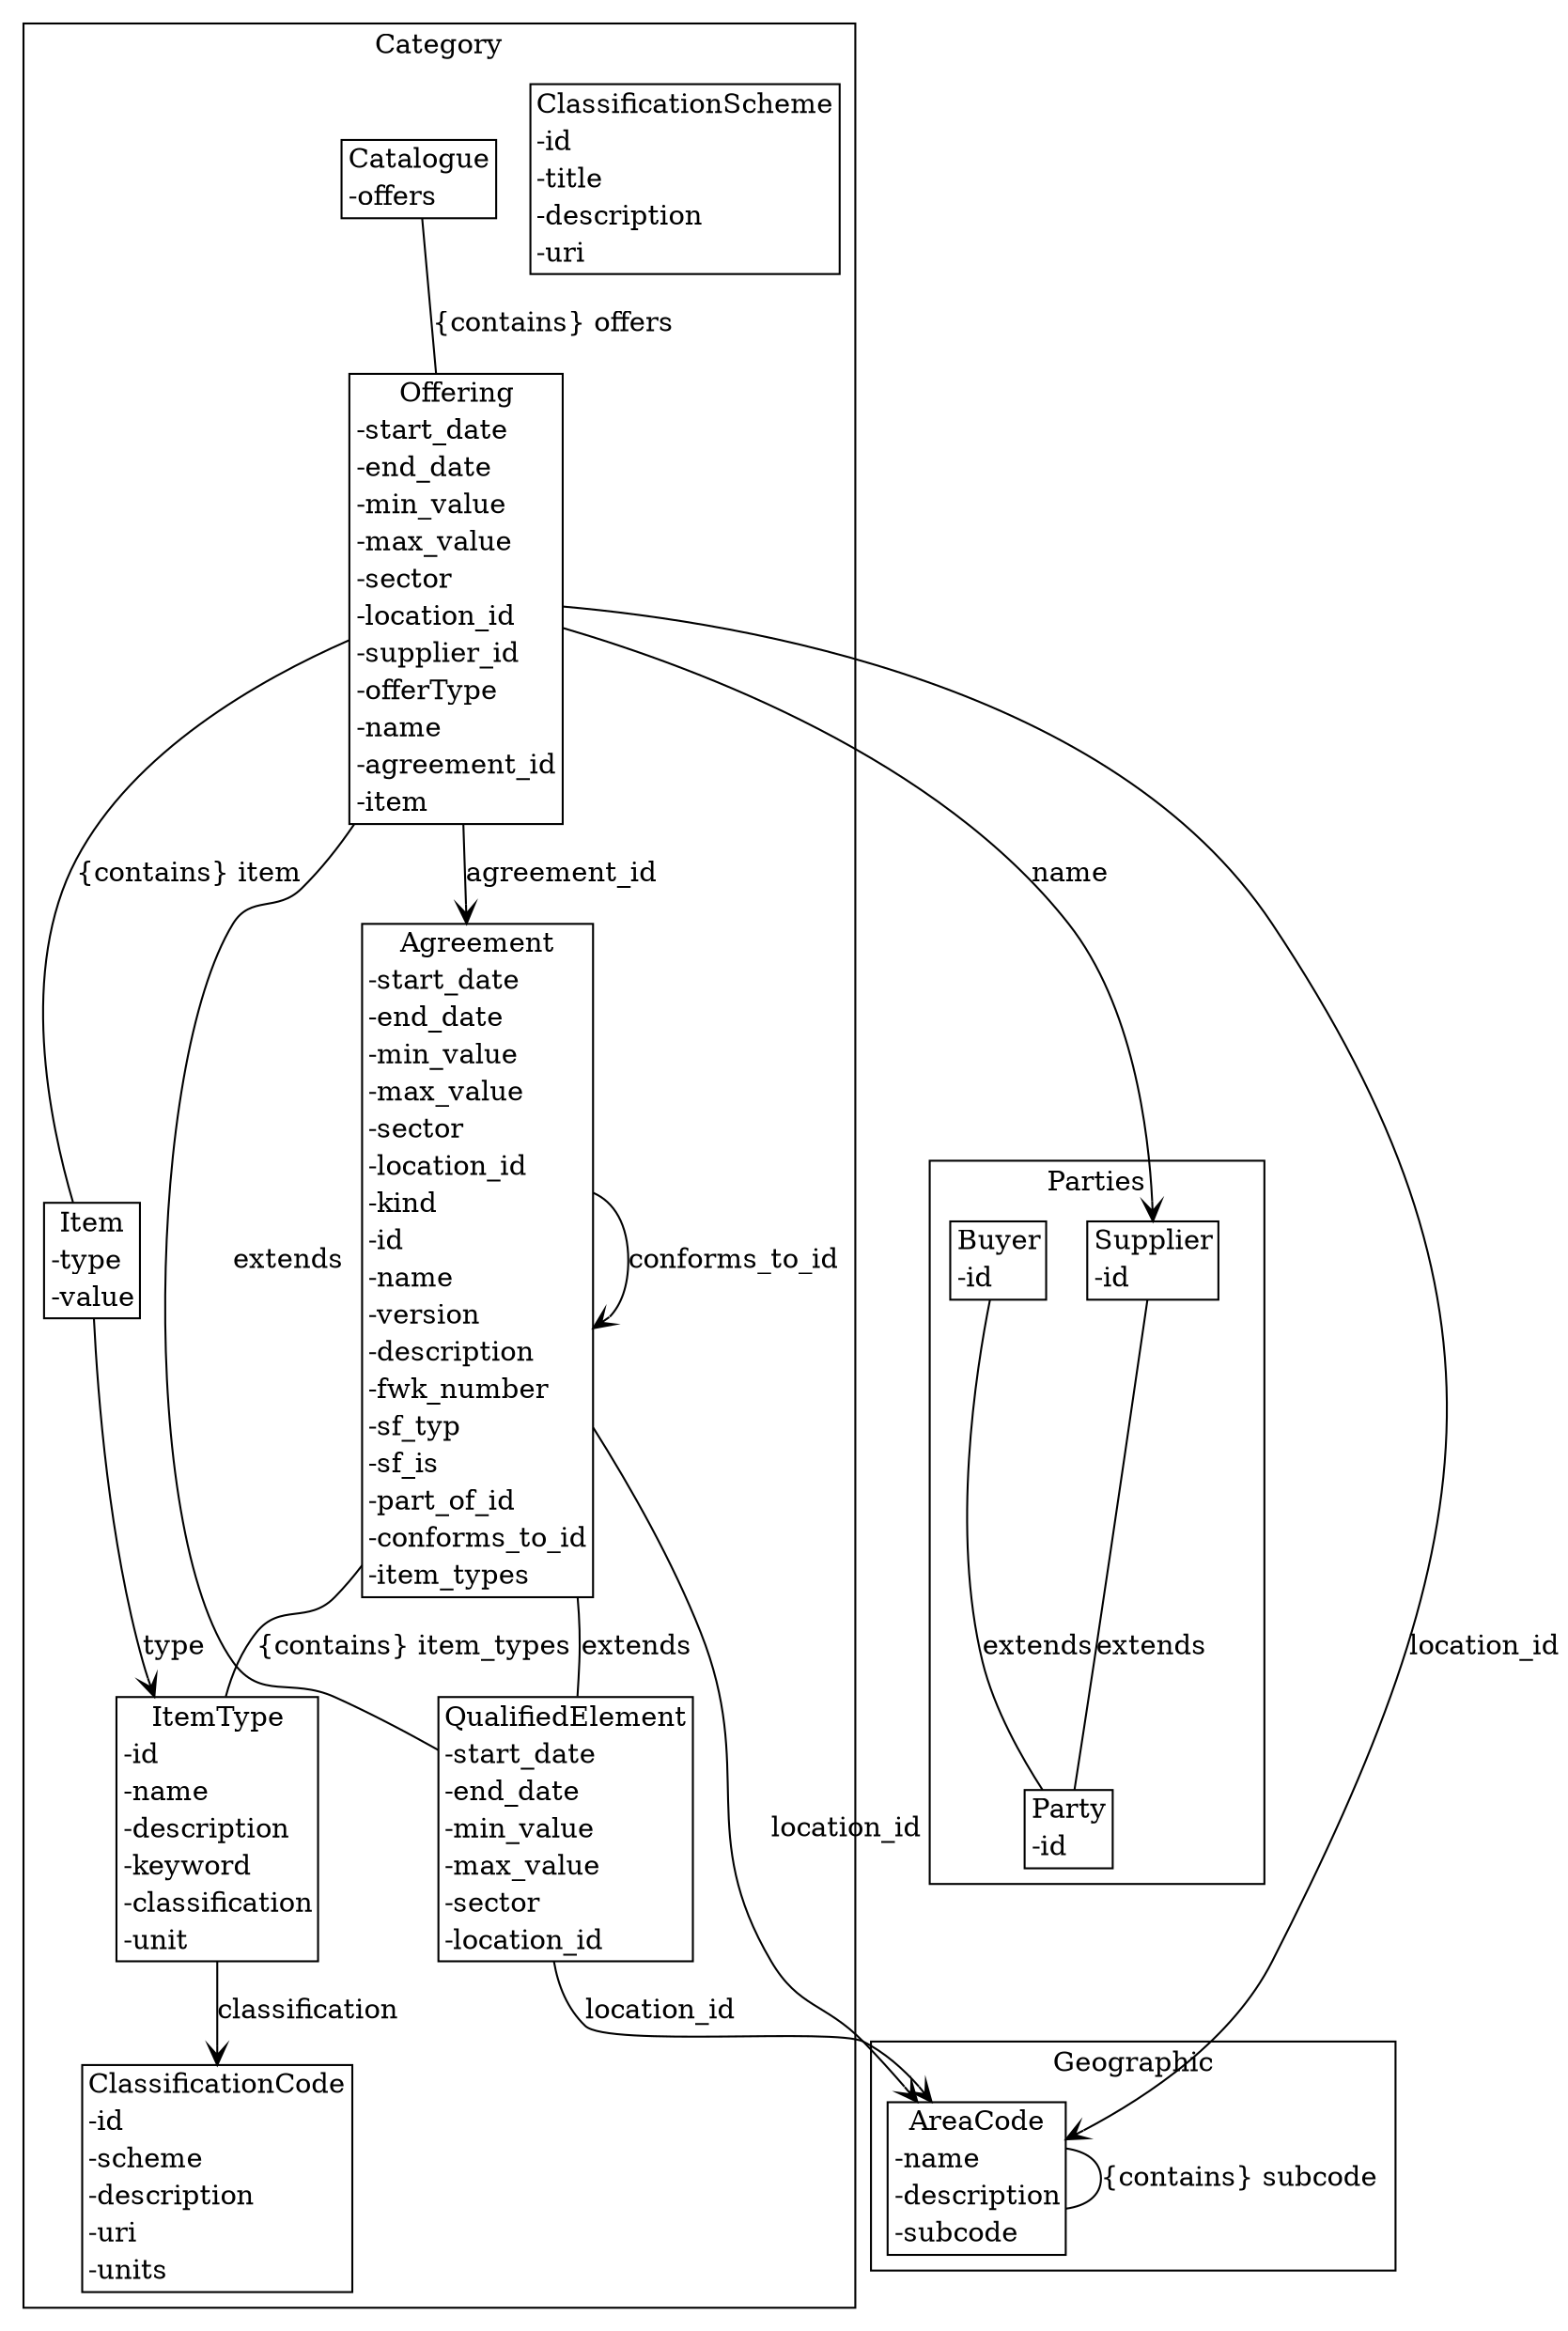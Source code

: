 strict digraph {
subgraph cluster_Category {
node [shape=plaintext margin=0];
label=Category;
"ClassificationScheme" [label=<<table BORDER="1" CELLBORDER="0" CELLSPACING="0"><TH><TD>ClassificationScheme</TD></TH><TR><TD ALIGN="LEFT">-id</TD></TR><TR><TD ALIGN="LEFT">-title</TD></TR><TR><TD ALIGN="LEFT">-description</TD></TR><TR><TD ALIGN="LEFT">-uri</TD></TR></table>>];
"ClassificationCode" [label=<<table BORDER="1" CELLBORDER="0" CELLSPACING="0"><TH><TD>ClassificationCode</TD></TH><TR><TD ALIGN="LEFT">-id</TD></TR><TR><TD ALIGN="LEFT">-scheme</TD></TR><TR><TD ALIGN="LEFT">-description</TD></TR><TR><TD ALIGN="LEFT">-uri</TD></TR><TR><TD ALIGN="LEFT">-units</TD></TR></table>>];
"QualifiedElement" [label=<<table BORDER="1" CELLBORDER="0" CELLSPACING="0"><TH><TD>QualifiedElement</TD></TH><TR><TD ALIGN="LEFT">-start_date</TD></TR><TR><TD ALIGN="LEFT">-end_date</TD></TR><TR><TD ALIGN="LEFT">-min_value</TD></TR><TR><TD ALIGN="LEFT">-max_value</TD></TR><TR><TD ALIGN="LEFT">-sector</TD></TR><TR><TD ALIGN="LEFT">-location_id</TD></TR></table>>];
"ItemType" [label=<<table BORDER="1" CELLBORDER="0" CELLSPACING="0"><TH><TD>ItemType</TD></TH><TR><TD ALIGN="LEFT">-id</TD></TR><TR><TD ALIGN="LEFT">-name</TD></TR><TR><TD ALIGN="LEFT">-description</TD></TR><TR><TD ALIGN="LEFT">-keyword</TD></TR><TR><TD ALIGN="LEFT">-classification</TD></TR><TR><TD ALIGN="LEFT">-unit</TD></TR></table>>];
"Agreement" [label=<<table BORDER="1" CELLBORDER="0" CELLSPACING="0"><TH><TD>Agreement</TD></TH><TR><TD ALIGN="LEFT">-start_date</TD></TR><TR><TD ALIGN="LEFT">-end_date</TD></TR><TR><TD ALIGN="LEFT">-min_value</TD></TR><TR><TD ALIGN="LEFT">-max_value</TD></TR><TR><TD ALIGN="LEFT">-sector</TD></TR><TR><TD ALIGN="LEFT">-location_id</TD></TR><TR><TD ALIGN="LEFT">-kind</TD></TR><TR><TD ALIGN="LEFT">-id</TD></TR><TR><TD ALIGN="LEFT">-name</TD></TR><TR><TD ALIGN="LEFT">-version</TD></TR><TR><TD ALIGN="LEFT">-description</TD></TR><TR><TD ALIGN="LEFT">-fwk_number</TD></TR><TR><TD ALIGN="LEFT">-sf_typ</TD></TR><TR><TD ALIGN="LEFT">-sf_is</TD></TR><TR><TD ALIGN="LEFT">-part_of_id</TD></TR><TR><TD ALIGN="LEFT">-conforms_to_id</TD></TR><TR><TD ALIGN="LEFT">-item_types</TD></TR></table>>];
"Item" [label=<<table BORDER="1" CELLBORDER="0" CELLSPACING="0"><TH><TD>Item</TD></TH><TR><TD ALIGN="LEFT">-type</TD></TR><TR><TD ALIGN="LEFT">-value</TD></TR></table>>];
"Offering" [label=<<table BORDER="1" CELLBORDER="0" CELLSPACING="0"><TH><TD>Offering</TD></TH><TR><TD ALIGN="LEFT">-start_date</TD></TR><TR><TD ALIGN="LEFT">-end_date</TD></TR><TR><TD ALIGN="LEFT">-min_value</TD></TR><TR><TD ALIGN="LEFT">-max_value</TD></TR><TR><TD ALIGN="LEFT">-sector</TD></TR><TR><TD ALIGN="LEFT">-location_id</TD></TR><TR><TD ALIGN="LEFT">-supplier_id</TD></TR><TR><TD ALIGN="LEFT">-offerType</TD></TR><TR><TD ALIGN="LEFT">-name</TD></TR><TR><TD ALIGN="LEFT">-agreement_id</TD></TR><TR><TD ALIGN="LEFT">-item</TD></TR></table>>];
"Catalogue" [label=<<table BORDER="1" CELLBORDER="0" CELLSPACING="0"><TH><TD>Catalogue</TD></TH><TR><TD ALIGN="LEFT">-offers</TD></TR></table>>];
}
subgraph cluster_Parties {
node [shape=plaintext margin=0];
label=Parties;
"Party" [label=<<table BORDER="1" CELLBORDER="0" CELLSPACING="0"><TH><TD>Party</TD></TH><TR><TD ALIGN="LEFT">-id</TD></TR></table>>];
"Supplier" [label=<<table BORDER="1" CELLBORDER="0" CELLSPACING="0"><TH><TD>Supplier</TD></TH><TR><TD ALIGN="LEFT">-id</TD></TR></table>>];
"Buyer" [label=<<table BORDER="1" CELLBORDER="0" CELLSPACING="0"><TH><TD>Buyer</TD></TH><TR><TD ALIGN="LEFT">-id</TD></TR></table>>];
}
subgraph cluster_Geographic {
node [shape=plaintext margin=0];
label=Geographic;
"AreaCode" [label=<<table BORDER="1" CELLBORDER="0" CELLSPACING="0"><TH><TD>AreaCode</TD></TH><TR><TD ALIGN="LEFT">-name</TD></TR><TR><TD ALIGN="LEFT">-description</TD></TR><TR><TD ALIGN="LEFT">-subcode</TD></TR></table>>];
}
"QualifiedElement" -> "AreaCode" [label="location_id" arrowhead = "open" arrowtail = "none" ];
"ItemType" -> "ClassificationCode" [label="classification" arrowhead = "open" arrowtail = "none" ];
"Agreement" -> "QualifiedElement" [label="extends" arrowhead = "none" arrowtail = "normal" ];
"Agreement" -> "AreaCode" [label="location_id" arrowhead = "open" arrowtail = "none" ];
"Agreement" -> "Agreement" [label="part_of_id" arrowhead = "open" arrowtail = "none" ];
"Agreement" -> "Agreement" [label="conforms_to_id" arrowhead = "open" arrowtail = "none" ];
"Agreement" -> "ItemType" [label="{contains} item_types" arrowhead = "none" arrowtail = "diamond" ];
"Item" -> "ItemType" [label="type" arrowhead = "open" arrowtail = "none" ];
"Offering" -> "QualifiedElement" [label="extends" arrowhead = "none" arrowtail = "normal" ];
"Offering" -> "AreaCode" [label="location_id" arrowhead = "open" arrowtail = "none" ];
"Offering" -> "Supplier" [label="supplier_id" arrowhead = "open" arrowtail = "none" ];
"Offering" -> "Supplier" [label="name" arrowhead = "open" arrowtail = "none" ];
"Offering" -> "Agreement" [label="agreement_id" arrowhead = "open" arrowtail = "none" ];
"Offering" -> "Item" [label="{contains} item" arrowhead = "none" arrowtail = "diamond" ];
"Catalogue" -> "Offering" [label="{contains} offers" arrowhead = "none" arrowtail = "diamond" ];
"Supplier" -> "Party" [label="extends" arrowhead = "none" arrowtail = "normal" ];
"Buyer" -> "Party" [label="extends" arrowhead = "none" arrowtail = "normal" ];
"AreaCode" -> "AreaCode" [label="{contains} subcode" arrowhead = "none" arrowtail = "diamond" ];
}
